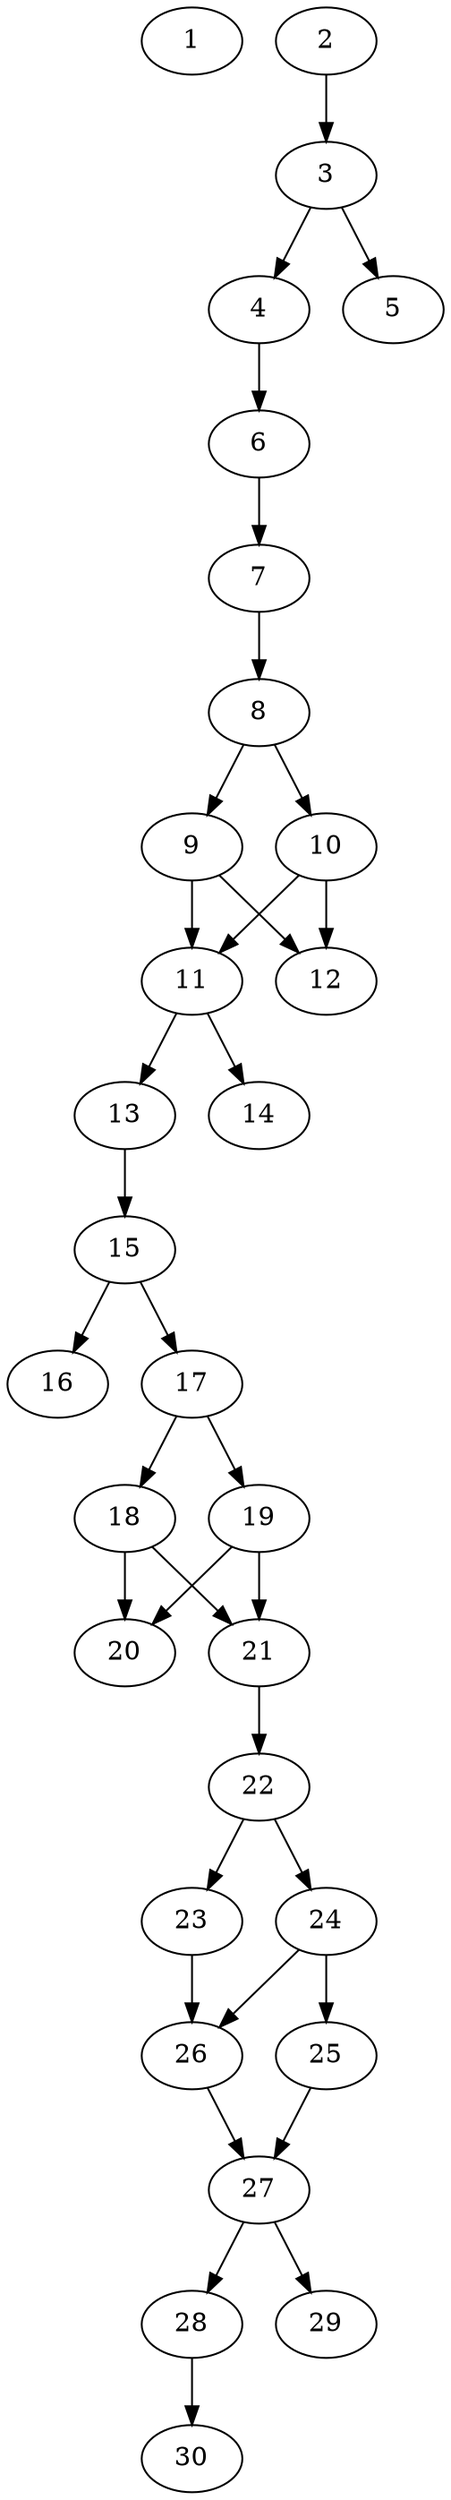 // DAG automatically generated by daggen at Thu Oct  3 14:04:19 2019
// ./daggen --dot -n 30 --ccr 0.5 --fat 0.3 --regular 0.5 --density 0.6 --mindata 5242880 --maxdata 52428800 
digraph G {
  1 [size="14671872", alpha="0.03", expect_size="7335936"] 
  2 [size="77891584", alpha="0.15", expect_size="38945792"] 
  2 -> 3 [size ="38945792"]
  3 [size="41713664", alpha="0.10", expect_size="20856832"] 
  3 -> 4 [size ="20856832"]
  3 -> 5 [size ="20856832"]
  4 [size="83341312", alpha="0.03", expect_size="41670656"] 
  4 -> 6 [size ="41670656"]
  5 [size="70293504", alpha="0.15", expect_size="35146752"] 
  6 [size="80314368", alpha="0.15", expect_size="40157184"] 
  6 -> 7 [size ="40157184"]
  7 [size="48642048", alpha="0.13", expect_size="24321024"] 
  7 -> 8 [size ="24321024"]
  8 [size="84092928", alpha="0.11", expect_size="42046464"] 
  8 -> 9 [size ="42046464"]
  8 -> 10 [size ="42046464"]
  9 [size="73254912", alpha="0.01", expect_size="36627456"] 
  9 -> 11 [size ="36627456"]
  9 -> 12 [size ="36627456"]
  10 [size="56520704", alpha="0.01", expect_size="28260352"] 
  10 -> 11 [size ="28260352"]
  10 -> 12 [size ="28260352"]
  11 [size="15554560", alpha="0.14", expect_size="7777280"] 
  11 -> 13 [size ="7777280"]
  11 -> 14 [size ="7777280"]
  12 [size="28315648", alpha="0.16", expect_size="14157824"] 
  13 [size="101040128", alpha="0.18", expect_size="50520064"] 
  13 -> 15 [size ="50520064"]
  14 [size="53671936", alpha="0.04", expect_size="26835968"] 
  15 [size="67067904", alpha="0.14", expect_size="33533952"] 
  15 -> 16 [size ="33533952"]
  15 -> 17 [size ="33533952"]
  16 [size="42444800", alpha="0.07", expect_size="21222400"] 
  17 [size="20334592", alpha="0.18", expect_size="10167296"] 
  17 -> 18 [size ="10167296"]
  17 -> 19 [size ="10167296"]
  18 [size="79652864", alpha="0.01", expect_size="39826432"] 
  18 -> 20 [size ="39826432"]
  18 -> 21 [size ="39826432"]
  19 [size="36331520", alpha="0.04", expect_size="18165760"] 
  19 -> 20 [size ="18165760"]
  19 -> 21 [size ="18165760"]
  20 [size="42061824", alpha="0.17", expect_size="21030912"] 
  21 [size="47292416", alpha="0.10", expect_size="23646208"] 
  21 -> 22 [size ="23646208"]
  22 [size="20631552", alpha="0.18", expect_size="10315776"] 
  22 -> 23 [size ="10315776"]
  22 -> 24 [size ="10315776"]
  23 [size="94464000", alpha="0.12", expect_size="47232000"] 
  23 -> 26 [size ="47232000"]
  24 [size="84615168", alpha="0.02", expect_size="42307584"] 
  24 -> 25 [size ="42307584"]
  24 -> 26 [size ="42307584"]
  25 [size="104747008", alpha="0.05", expect_size="52373504"] 
  25 -> 27 [size ="52373504"]
  26 [size="74516480", alpha="0.02", expect_size="37258240"] 
  26 -> 27 [size ="37258240"]
  27 [size="11294720", alpha="0.07", expect_size="5647360"] 
  27 -> 28 [size ="5647360"]
  27 -> 29 [size ="5647360"]
  28 [size="97744896", alpha="0.08", expect_size="48872448"] 
  28 -> 30 [size ="48872448"]
  29 [size="100673536", alpha="0.03", expect_size="50336768"] 
  30 [size="26656768", alpha="0.07", expect_size="13328384"] 
}
